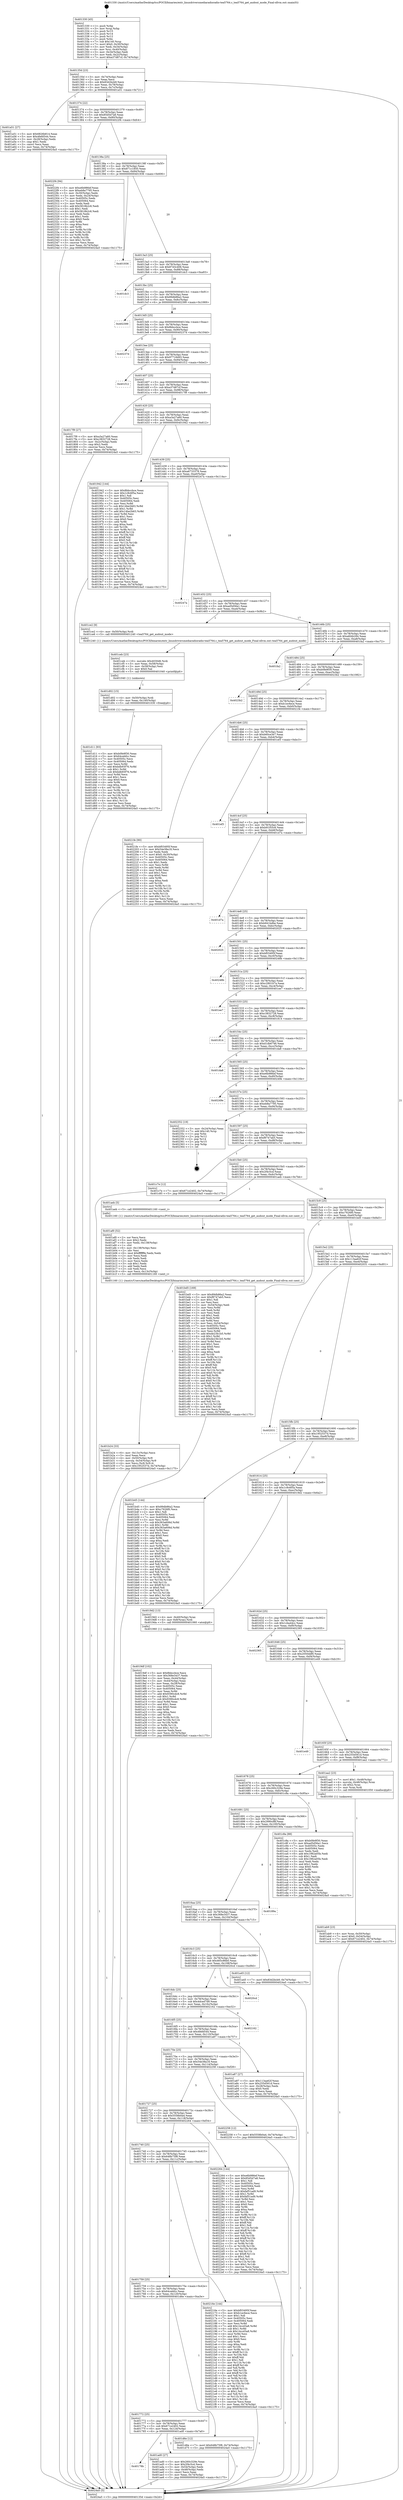 digraph "0x401330" {
  label = "0x401330 (/mnt/c/Users/mathe/Desktop/tcc/POCII/binaries/extr_linuxdriversmediaradioradio-tea5764.c_tea5764_get_audout_mode_Final-ollvm.out::main(0))"
  labelloc = "t"
  node[shape=record]

  Entry [label="",width=0.3,height=0.3,shape=circle,fillcolor=black,style=filled]
  "0x40135d" [label="{
     0x40135d [23]\l
     | [instrs]\l
     &nbsp;&nbsp;0x40135d \<+3\>: mov -0x74(%rbp),%eax\l
     &nbsp;&nbsp;0x401360 \<+2\>: mov %eax,%ecx\l
     &nbsp;&nbsp;0x401362 \<+6\>: sub $0x83d2bcb9,%ecx\l
     &nbsp;&nbsp;0x401368 \<+3\>: mov %eax,-0x78(%rbp)\l
     &nbsp;&nbsp;0x40136b \<+3\>: mov %ecx,-0x7c(%rbp)\l
     &nbsp;&nbsp;0x40136e \<+6\>: je 0000000000401a51 \<main+0x721\>\l
  }"]
  "0x401a51" [label="{
     0x401a51 [27]\l
     | [instrs]\l
     &nbsp;&nbsp;0x401a51 \<+5\>: mov $0x6826b814,%eax\l
     &nbsp;&nbsp;0x401a56 \<+5\>: mov $0x4fefd544,%ecx\l
     &nbsp;&nbsp;0x401a5b \<+3\>: mov -0x28(%rbp),%edx\l
     &nbsp;&nbsp;0x401a5e \<+3\>: cmp $0x1,%edx\l
     &nbsp;&nbsp;0x401a61 \<+3\>: cmovl %ecx,%eax\l
     &nbsp;&nbsp;0x401a64 \<+3\>: mov %eax,-0x74(%rbp)\l
     &nbsp;&nbsp;0x401a67 \<+5\>: jmp 00000000004024a5 \<main+0x1175\>\l
  }"]
  "0x401374" [label="{
     0x401374 [22]\l
     | [instrs]\l
     &nbsp;&nbsp;0x401374 \<+5\>: jmp 0000000000401379 \<main+0x49\>\l
     &nbsp;&nbsp;0x401379 \<+3\>: mov -0x78(%rbp),%eax\l
     &nbsp;&nbsp;0x40137c \<+5\>: sub $0x85d5d7a8,%eax\l
     &nbsp;&nbsp;0x401381 \<+3\>: mov %eax,-0x80(%rbp)\l
     &nbsp;&nbsp;0x401384 \<+6\>: je 00000000004022f4 \<main+0xfc4\>\l
  }"]
  Exit [label="",width=0.3,height=0.3,shape=circle,fillcolor=black,style=filled,peripheries=2]
  "0x4022f4" [label="{
     0x4022f4 [94]\l
     | [instrs]\l
     &nbsp;&nbsp;0x4022f4 \<+5\>: mov $0xe6b986ef,%eax\l
     &nbsp;&nbsp;0x4022f9 \<+5\>: mov $0xeb8a7795,%ecx\l
     &nbsp;&nbsp;0x4022fe \<+3\>: mov -0x30(%rbp),%edx\l
     &nbsp;&nbsp;0x402301 \<+3\>: mov %edx,-0x24(%rbp)\l
     &nbsp;&nbsp;0x402304 \<+7\>: mov 0x40505c,%edx\l
     &nbsp;&nbsp;0x40230b \<+7\>: mov 0x405064,%esi\l
     &nbsp;&nbsp;0x402312 \<+2\>: mov %edx,%edi\l
     &nbsp;&nbsp;0x402314 \<+6\>: add $0x5818b2c6,%edi\l
     &nbsp;&nbsp;0x40231a \<+3\>: sub $0x1,%edi\l
     &nbsp;&nbsp;0x40231d \<+6\>: sub $0x5818b2c6,%edi\l
     &nbsp;&nbsp;0x402323 \<+3\>: imul %edi,%edx\l
     &nbsp;&nbsp;0x402326 \<+3\>: and $0x1,%edx\l
     &nbsp;&nbsp;0x402329 \<+3\>: cmp $0x0,%edx\l
     &nbsp;&nbsp;0x40232c \<+4\>: sete %r8b\l
     &nbsp;&nbsp;0x402330 \<+3\>: cmp $0xa,%esi\l
     &nbsp;&nbsp;0x402333 \<+4\>: setl %r9b\l
     &nbsp;&nbsp;0x402337 \<+3\>: mov %r8b,%r10b\l
     &nbsp;&nbsp;0x40233a \<+3\>: and %r9b,%r10b\l
     &nbsp;&nbsp;0x40233d \<+3\>: xor %r9b,%r8b\l
     &nbsp;&nbsp;0x402340 \<+3\>: or %r8b,%r10b\l
     &nbsp;&nbsp;0x402343 \<+4\>: test $0x1,%r10b\l
     &nbsp;&nbsp;0x402347 \<+3\>: cmovne %ecx,%eax\l
     &nbsp;&nbsp;0x40234a \<+3\>: mov %eax,-0x74(%rbp)\l
     &nbsp;&nbsp;0x40234d \<+5\>: jmp 00000000004024a5 \<main+0x1175\>\l
  }"]
  "0x40138a" [label="{
     0x40138a [25]\l
     | [instrs]\l
     &nbsp;&nbsp;0x40138a \<+5\>: jmp 000000000040138f \<main+0x5f\>\l
     &nbsp;&nbsp;0x40138f \<+3\>: mov -0x78(%rbp),%eax\l
     &nbsp;&nbsp;0x401392 \<+5\>: sub $0x871c1850,%eax\l
     &nbsp;&nbsp;0x401397 \<+6\>: mov %eax,-0x84(%rbp)\l
     &nbsp;&nbsp;0x40139d \<+6\>: je 0000000000401936 \<main+0x606\>\l
  }"]
  "0x401d11" [label="{
     0x401d11 [93]\l
     | [instrs]\l
     &nbsp;&nbsp;0x401d11 \<+5\>: mov $0xb0fe9f30,%eax\l
     &nbsp;&nbsp;0x401d16 \<+5\>: mov $0x64cebfcc,%esi\l
     &nbsp;&nbsp;0x401d1b \<+7\>: mov 0x40505c,%ecx\l
     &nbsp;&nbsp;0x401d22 \<+7\>: mov 0x405064,%edx\l
     &nbsp;&nbsp;0x401d29 \<+3\>: mov %ecx,%r8d\l
     &nbsp;&nbsp;0x401d2c \<+7\>: add $0xbdb93f76,%r8d\l
     &nbsp;&nbsp;0x401d33 \<+4\>: sub $0x1,%r8d\l
     &nbsp;&nbsp;0x401d37 \<+7\>: sub $0xbdb93f76,%r8d\l
     &nbsp;&nbsp;0x401d3e \<+4\>: imul %r8d,%ecx\l
     &nbsp;&nbsp;0x401d42 \<+3\>: and $0x1,%ecx\l
     &nbsp;&nbsp;0x401d45 \<+3\>: cmp $0x0,%ecx\l
     &nbsp;&nbsp;0x401d48 \<+4\>: sete %r9b\l
     &nbsp;&nbsp;0x401d4c \<+3\>: cmp $0xa,%edx\l
     &nbsp;&nbsp;0x401d4f \<+4\>: setl %r10b\l
     &nbsp;&nbsp;0x401d53 \<+3\>: mov %r9b,%r11b\l
     &nbsp;&nbsp;0x401d56 \<+3\>: and %r10b,%r11b\l
     &nbsp;&nbsp;0x401d59 \<+3\>: xor %r10b,%r9b\l
     &nbsp;&nbsp;0x401d5c \<+3\>: or %r9b,%r11b\l
     &nbsp;&nbsp;0x401d5f \<+4\>: test $0x1,%r11b\l
     &nbsp;&nbsp;0x401d63 \<+3\>: cmovne %esi,%eax\l
     &nbsp;&nbsp;0x401d66 \<+3\>: mov %eax,-0x74(%rbp)\l
     &nbsp;&nbsp;0x401d69 \<+5\>: jmp 00000000004024a5 \<main+0x1175\>\l
  }"]
  "0x401936" [label="{
     0x401936\l
  }", style=dashed]
  "0x4013a3" [label="{
     0x4013a3 [25]\l
     | [instrs]\l
     &nbsp;&nbsp;0x4013a3 \<+5\>: jmp 00000000004013a8 \<main+0x78\>\l
     &nbsp;&nbsp;0x4013a8 \<+3\>: mov -0x78(%rbp),%eax\l
     &nbsp;&nbsp;0x4013ab \<+5\>: sub $0x87d3c406,%eax\l
     &nbsp;&nbsp;0x4013b0 \<+6\>: mov %eax,-0x88(%rbp)\l
     &nbsp;&nbsp;0x4013b6 \<+6\>: je 0000000000401dc3 \<main+0xa93\>\l
  }"]
  "0x401d02" [label="{
     0x401d02 [15]\l
     | [instrs]\l
     &nbsp;&nbsp;0x401d02 \<+4\>: mov -0x50(%rbp),%rdi\l
     &nbsp;&nbsp;0x401d06 \<+6\>: mov %eax,-0x140(%rbp)\l
     &nbsp;&nbsp;0x401d0c \<+5\>: call 0000000000401030 \<free@plt\>\l
     | [calls]\l
     &nbsp;&nbsp;0x401030 \{1\} (unknown)\l
  }"]
  "0x401dc3" [label="{
     0x401dc3\l
  }", style=dashed]
  "0x4013bc" [label="{
     0x4013bc [25]\l
     | [instrs]\l
     &nbsp;&nbsp;0x4013bc \<+5\>: jmp 00000000004013c1 \<main+0x91\>\l
     &nbsp;&nbsp;0x4013c1 \<+3\>: mov -0x78(%rbp),%eax\l
     &nbsp;&nbsp;0x4013c4 \<+5\>: sub $0x89db86a2,%eax\l
     &nbsp;&nbsp;0x4013c9 \<+6\>: mov %eax,-0x8c(%rbp)\l
     &nbsp;&nbsp;0x4013cf \<+6\>: je 0000000000402399 \<main+0x1069\>\l
  }"]
  "0x401ceb" [label="{
     0x401ceb [23]\l
     | [instrs]\l
     &nbsp;&nbsp;0x401ceb \<+10\>: movabs $0x4030d6,%rdi\l
     &nbsp;&nbsp;0x401cf5 \<+3\>: mov %eax,-0x58(%rbp)\l
     &nbsp;&nbsp;0x401cf8 \<+3\>: mov -0x58(%rbp),%esi\l
     &nbsp;&nbsp;0x401cfb \<+2\>: mov $0x0,%al\l
     &nbsp;&nbsp;0x401cfd \<+5\>: call 0000000000401040 \<printf@plt\>\l
     | [calls]\l
     &nbsp;&nbsp;0x401040 \{1\} (unknown)\l
  }"]
  "0x402399" [label="{
     0x402399\l
  }", style=dashed]
  "0x4013d5" [label="{
     0x4013d5 [25]\l
     | [instrs]\l
     &nbsp;&nbsp;0x4013d5 \<+5\>: jmp 00000000004013da \<main+0xaa\>\l
     &nbsp;&nbsp;0x4013da \<+3\>: mov -0x78(%rbp),%eax\l
     &nbsp;&nbsp;0x4013dd \<+5\>: sub $0x8bbccbce,%eax\l
     &nbsp;&nbsp;0x4013e2 \<+6\>: mov %eax,-0x90(%rbp)\l
     &nbsp;&nbsp;0x4013e8 \<+6\>: je 000000000040237d \<main+0x104d\>\l
  }"]
  "0x401b24" [label="{
     0x401b24 [33]\l
     | [instrs]\l
     &nbsp;&nbsp;0x401b24 \<+6\>: mov -0x13c(%rbp),%ecx\l
     &nbsp;&nbsp;0x401b2a \<+3\>: imul %eax,%ecx\l
     &nbsp;&nbsp;0x401b2d \<+4\>: mov -0x50(%rbp),%r8\l
     &nbsp;&nbsp;0x401b31 \<+4\>: movslq -0x54(%rbp),%r9\l
     &nbsp;&nbsp;0x401b35 \<+4\>: mov %ecx,(%r8,%r9,4)\l
     &nbsp;&nbsp;0x401b39 \<+7\>: movl $0x1952537d,-0x74(%rbp)\l
     &nbsp;&nbsp;0x401b40 \<+5\>: jmp 00000000004024a5 \<main+0x1175\>\l
  }"]
  "0x40237d" [label="{
     0x40237d\l
  }", style=dashed]
  "0x4013ee" [label="{
     0x4013ee [25]\l
     | [instrs]\l
     &nbsp;&nbsp;0x4013ee \<+5\>: jmp 00000000004013f3 \<main+0xc3\>\l
     &nbsp;&nbsp;0x4013f3 \<+3\>: mov -0x78(%rbp),%eax\l
     &nbsp;&nbsp;0x4013f6 \<+5\>: sub $0x97718493,%eax\l
     &nbsp;&nbsp;0x4013fb \<+6\>: mov %eax,-0x94(%rbp)\l
     &nbsp;&nbsp;0x401401 \<+6\>: je 0000000000401f12 \<main+0xbe2\>\l
  }"]
  "0x401af0" [label="{
     0x401af0 [52]\l
     | [instrs]\l
     &nbsp;&nbsp;0x401af0 \<+2\>: xor %ecx,%ecx\l
     &nbsp;&nbsp;0x401af2 \<+5\>: mov $0x2,%edx\l
     &nbsp;&nbsp;0x401af7 \<+6\>: mov %edx,-0x138(%rbp)\l
     &nbsp;&nbsp;0x401afd \<+1\>: cltd\l
     &nbsp;&nbsp;0x401afe \<+6\>: mov -0x138(%rbp),%esi\l
     &nbsp;&nbsp;0x401b04 \<+2\>: idiv %esi\l
     &nbsp;&nbsp;0x401b06 \<+6\>: imul $0xfffffffe,%edx,%edx\l
     &nbsp;&nbsp;0x401b0c \<+2\>: mov %ecx,%edi\l
     &nbsp;&nbsp;0x401b0e \<+2\>: sub %edx,%edi\l
     &nbsp;&nbsp;0x401b10 \<+2\>: mov %ecx,%edx\l
     &nbsp;&nbsp;0x401b12 \<+3\>: sub $0x1,%edx\l
     &nbsp;&nbsp;0x401b15 \<+2\>: add %edx,%edi\l
     &nbsp;&nbsp;0x401b17 \<+2\>: sub %edi,%ecx\l
     &nbsp;&nbsp;0x401b19 \<+6\>: mov %ecx,-0x13c(%rbp)\l
     &nbsp;&nbsp;0x401b1f \<+5\>: call 0000000000401160 \<next_i\>\l
     | [calls]\l
     &nbsp;&nbsp;0x401160 \{1\} (/mnt/c/Users/mathe/Desktop/tcc/POCII/binaries/extr_linuxdriversmediaradioradio-tea5764.c_tea5764_get_audout_mode_Final-ollvm.out::next_i)\l
  }"]
  "0x401f12" [label="{
     0x401f12\l
  }", style=dashed]
  "0x401407" [label="{
     0x401407 [25]\l
     | [instrs]\l
     &nbsp;&nbsp;0x401407 \<+5\>: jmp 000000000040140c \<main+0xdc\>\l
     &nbsp;&nbsp;0x40140c \<+3\>: mov -0x78(%rbp),%eax\l
     &nbsp;&nbsp;0x40140f \<+5\>: sub $0xa37d87cf,%eax\l
     &nbsp;&nbsp;0x401414 \<+6\>: mov %eax,-0x98(%rbp)\l
     &nbsp;&nbsp;0x40141a \<+6\>: je 00000000004017f9 \<main+0x4c9\>\l
  }"]
  "0x40178b" [label="{
     0x40178b\l
  }", style=dashed]
  "0x4017f9" [label="{
     0x4017f9 [27]\l
     | [instrs]\l
     &nbsp;&nbsp;0x4017f9 \<+5\>: mov $0xa3a27a60,%eax\l
     &nbsp;&nbsp;0x4017fe \<+5\>: mov $0xc3832728,%ecx\l
     &nbsp;&nbsp;0x401803 \<+3\>: mov -0x2c(%rbp),%edx\l
     &nbsp;&nbsp;0x401806 \<+3\>: cmp $0x2,%edx\l
     &nbsp;&nbsp;0x401809 \<+3\>: cmovne %ecx,%eax\l
     &nbsp;&nbsp;0x40180c \<+3\>: mov %eax,-0x74(%rbp)\l
     &nbsp;&nbsp;0x40180f \<+5\>: jmp 00000000004024a5 \<main+0x1175\>\l
  }"]
  "0x401420" [label="{
     0x401420 [25]\l
     | [instrs]\l
     &nbsp;&nbsp;0x401420 \<+5\>: jmp 0000000000401425 \<main+0xf5\>\l
     &nbsp;&nbsp;0x401425 \<+3\>: mov -0x78(%rbp),%eax\l
     &nbsp;&nbsp;0x401428 \<+5\>: sub $0xa3a27a60,%eax\l
     &nbsp;&nbsp;0x40142d \<+6\>: mov %eax,-0x9c(%rbp)\l
     &nbsp;&nbsp;0x401433 \<+6\>: je 0000000000401942 \<main+0x612\>\l
  }"]
  "0x4024a5" [label="{
     0x4024a5 [5]\l
     | [instrs]\l
     &nbsp;&nbsp;0x4024a5 \<+5\>: jmp 000000000040135d \<main+0x2d\>\l
  }"]
  "0x401330" [label="{
     0x401330 [45]\l
     | [instrs]\l
     &nbsp;&nbsp;0x401330 \<+1\>: push %rbp\l
     &nbsp;&nbsp;0x401331 \<+3\>: mov %rsp,%rbp\l
     &nbsp;&nbsp;0x401334 \<+2\>: push %r15\l
     &nbsp;&nbsp;0x401336 \<+2\>: push %r14\l
     &nbsp;&nbsp;0x401338 \<+2\>: push %r12\l
     &nbsp;&nbsp;0x40133a \<+1\>: push %rbx\l
     &nbsp;&nbsp;0x40133b \<+7\>: sub $0x140,%rsp\l
     &nbsp;&nbsp;0x401342 \<+7\>: movl $0x0,-0x30(%rbp)\l
     &nbsp;&nbsp;0x401349 \<+3\>: mov %edi,-0x34(%rbp)\l
     &nbsp;&nbsp;0x40134c \<+4\>: mov %rsi,-0x40(%rbp)\l
     &nbsp;&nbsp;0x401350 \<+3\>: mov -0x34(%rbp),%edi\l
     &nbsp;&nbsp;0x401353 \<+3\>: mov %edi,-0x2c(%rbp)\l
     &nbsp;&nbsp;0x401356 \<+7\>: movl $0xa37d87cf,-0x74(%rbp)\l
  }"]
  "0x401ad0" [label="{
     0x401ad0 [27]\l
     | [instrs]\l
     &nbsp;&nbsp;0x401ad0 \<+5\>: mov $0x260c329e,%eax\l
     &nbsp;&nbsp;0x401ad5 \<+5\>: mov $0x2f4c5cd,%ecx\l
     &nbsp;&nbsp;0x401ada \<+3\>: mov -0x54(%rbp),%edx\l
     &nbsp;&nbsp;0x401add \<+3\>: cmp -0x48(%rbp),%edx\l
     &nbsp;&nbsp;0x401ae0 \<+3\>: cmovl %ecx,%eax\l
     &nbsp;&nbsp;0x401ae3 \<+3\>: mov %eax,-0x74(%rbp)\l
     &nbsp;&nbsp;0x401ae6 \<+5\>: jmp 00000000004024a5 \<main+0x1175\>\l
  }"]
  "0x401942" [label="{
     0x401942 [144]\l
     | [instrs]\l
     &nbsp;&nbsp;0x401942 \<+5\>: mov $0x8bbccbce,%eax\l
     &nbsp;&nbsp;0x401947 \<+5\>: mov $0x1c9c6f5a,%ecx\l
     &nbsp;&nbsp;0x40194c \<+2\>: mov $0x1,%dl\l
     &nbsp;&nbsp;0x40194e \<+7\>: mov 0x40505c,%esi\l
     &nbsp;&nbsp;0x401955 \<+7\>: mov 0x405064,%edi\l
     &nbsp;&nbsp;0x40195c \<+3\>: mov %esi,%r8d\l
     &nbsp;&nbsp;0x40195f \<+7\>: sub $0x14be2b63,%r8d\l
     &nbsp;&nbsp;0x401966 \<+4\>: sub $0x1,%r8d\l
     &nbsp;&nbsp;0x40196a \<+7\>: add $0x14be2b63,%r8d\l
     &nbsp;&nbsp;0x401971 \<+4\>: imul %r8d,%esi\l
     &nbsp;&nbsp;0x401975 \<+3\>: and $0x1,%esi\l
     &nbsp;&nbsp;0x401978 \<+3\>: cmp $0x0,%esi\l
     &nbsp;&nbsp;0x40197b \<+4\>: sete %r9b\l
     &nbsp;&nbsp;0x40197f \<+3\>: cmp $0xa,%edi\l
     &nbsp;&nbsp;0x401982 \<+4\>: setl %r10b\l
     &nbsp;&nbsp;0x401986 \<+3\>: mov %r9b,%r11b\l
     &nbsp;&nbsp;0x401989 \<+4\>: xor $0xff,%r11b\l
     &nbsp;&nbsp;0x40198d \<+3\>: mov %r10b,%bl\l
     &nbsp;&nbsp;0x401990 \<+3\>: xor $0xff,%bl\l
     &nbsp;&nbsp;0x401993 \<+3\>: xor $0x0,%dl\l
     &nbsp;&nbsp;0x401996 \<+3\>: mov %r11b,%r14b\l
     &nbsp;&nbsp;0x401999 \<+4\>: and $0x0,%r14b\l
     &nbsp;&nbsp;0x40199d \<+3\>: and %dl,%r9b\l
     &nbsp;&nbsp;0x4019a0 \<+3\>: mov %bl,%r15b\l
     &nbsp;&nbsp;0x4019a3 \<+4\>: and $0x0,%r15b\l
     &nbsp;&nbsp;0x4019a7 \<+3\>: and %dl,%r10b\l
     &nbsp;&nbsp;0x4019aa \<+3\>: or %r9b,%r14b\l
     &nbsp;&nbsp;0x4019ad \<+3\>: or %r10b,%r15b\l
     &nbsp;&nbsp;0x4019b0 \<+3\>: xor %r15b,%r14b\l
     &nbsp;&nbsp;0x4019b3 \<+3\>: or %bl,%r11b\l
     &nbsp;&nbsp;0x4019b6 \<+4\>: xor $0xff,%r11b\l
     &nbsp;&nbsp;0x4019ba \<+3\>: or $0x0,%dl\l
     &nbsp;&nbsp;0x4019bd \<+3\>: and %dl,%r11b\l
     &nbsp;&nbsp;0x4019c0 \<+3\>: or %r11b,%r14b\l
     &nbsp;&nbsp;0x4019c3 \<+4\>: test $0x1,%r14b\l
     &nbsp;&nbsp;0x4019c7 \<+3\>: cmovne %ecx,%eax\l
     &nbsp;&nbsp;0x4019ca \<+3\>: mov %eax,-0x74(%rbp)\l
     &nbsp;&nbsp;0x4019cd \<+5\>: jmp 00000000004024a5 \<main+0x1175\>\l
  }"]
  "0x401439" [label="{
     0x401439 [25]\l
     | [instrs]\l
     &nbsp;&nbsp;0x401439 \<+5\>: jmp 000000000040143e \<main+0x10e\>\l
     &nbsp;&nbsp;0x40143e \<+3\>: mov -0x78(%rbp),%eax\l
     &nbsp;&nbsp;0x401441 \<+5\>: sub $0xa6733378,%eax\l
     &nbsp;&nbsp;0x401446 \<+6\>: mov %eax,-0xa0(%rbp)\l
     &nbsp;&nbsp;0x40144c \<+6\>: je 000000000040247a \<main+0x114a\>\l
  }"]
  "0x401772" [label="{
     0x401772 [25]\l
     | [instrs]\l
     &nbsp;&nbsp;0x401772 \<+5\>: jmp 0000000000401777 \<main+0x447\>\l
     &nbsp;&nbsp;0x401777 \<+3\>: mov -0x78(%rbp),%eax\l
     &nbsp;&nbsp;0x40177a \<+5\>: sub $0x671e2402,%eax\l
     &nbsp;&nbsp;0x40177f \<+6\>: mov %eax,-0x124(%rbp)\l
     &nbsp;&nbsp;0x401785 \<+6\>: je 0000000000401ad0 \<main+0x7a0\>\l
  }"]
  "0x40247a" [label="{
     0x40247a\l
  }", style=dashed]
  "0x401452" [label="{
     0x401452 [25]\l
     | [instrs]\l
     &nbsp;&nbsp;0x401452 \<+5\>: jmp 0000000000401457 \<main+0x127\>\l
     &nbsp;&nbsp;0x401457 \<+3\>: mov -0x78(%rbp),%eax\l
     &nbsp;&nbsp;0x40145a \<+5\>: sub $0xad5d56a1,%eax\l
     &nbsp;&nbsp;0x40145f \<+6\>: mov %eax,-0xa4(%rbp)\l
     &nbsp;&nbsp;0x401465 \<+6\>: je 0000000000401ce2 \<main+0x9b2\>\l
  }"]
  "0x401d6e" [label="{
     0x401d6e [12]\l
     | [instrs]\l
     &nbsp;&nbsp;0x401d6e \<+7\>: movl $0x648b75f8,-0x74(%rbp)\l
     &nbsp;&nbsp;0x401d75 \<+5\>: jmp 00000000004024a5 \<main+0x1175\>\l
  }"]
  "0x401ce2" [label="{
     0x401ce2 [9]\l
     | [instrs]\l
     &nbsp;&nbsp;0x401ce2 \<+4\>: mov -0x50(%rbp),%rdi\l
     &nbsp;&nbsp;0x401ce6 \<+5\>: call 0000000000401240 \<tea5764_get_audout_mode\>\l
     | [calls]\l
     &nbsp;&nbsp;0x401240 \{1\} (/mnt/c/Users/mathe/Desktop/tcc/POCII/binaries/extr_linuxdriversmediaradioradio-tea5764.c_tea5764_get_audout_mode_Final-ollvm.out::tea5764_get_audout_mode)\l
  }"]
  "0x40146b" [label="{
     0x40146b [25]\l
     | [instrs]\l
     &nbsp;&nbsp;0x40146b \<+5\>: jmp 0000000000401470 \<main+0x140\>\l
     &nbsp;&nbsp;0x401470 \<+3\>: mov -0x78(%rbp),%eax\l
     &nbsp;&nbsp;0x401473 \<+5\>: sub $0xafd4b284,%eax\l
     &nbsp;&nbsp;0x401478 \<+6\>: mov %eax,-0xa8(%rbp)\l
     &nbsp;&nbsp;0x40147e \<+6\>: je 0000000000401fa2 \<main+0xc72\>\l
  }"]
  "0x401759" [label="{
     0x401759 [25]\l
     | [instrs]\l
     &nbsp;&nbsp;0x401759 \<+5\>: jmp 000000000040175e \<main+0x42e\>\l
     &nbsp;&nbsp;0x40175e \<+3\>: mov -0x78(%rbp),%eax\l
     &nbsp;&nbsp;0x401761 \<+5\>: sub $0x64cebfcc,%eax\l
     &nbsp;&nbsp;0x401766 \<+6\>: mov %eax,-0x120(%rbp)\l
     &nbsp;&nbsp;0x40176c \<+6\>: je 0000000000401d6e \<main+0xa3e\>\l
  }"]
  "0x401fa2" [label="{
     0x401fa2\l
  }", style=dashed]
  "0x401484" [label="{
     0x401484 [25]\l
     | [instrs]\l
     &nbsp;&nbsp;0x401484 \<+5\>: jmp 0000000000401489 \<main+0x159\>\l
     &nbsp;&nbsp;0x401489 \<+3\>: mov -0x78(%rbp),%eax\l
     &nbsp;&nbsp;0x40148c \<+5\>: sub $0xb0fe9f30,%eax\l
     &nbsp;&nbsp;0x401491 \<+6\>: mov %eax,-0xac(%rbp)\l
     &nbsp;&nbsp;0x401497 \<+6\>: je 00000000004023b2 \<main+0x1082\>\l
  }"]
  "0x40216e" [label="{
     0x40216e [144]\l
     | [instrs]\l
     &nbsp;&nbsp;0x40216e \<+5\>: mov $0xbf03495f,%eax\l
     &nbsp;&nbsp;0x402173 \<+5\>: mov $0xb1ec6ece,%ecx\l
     &nbsp;&nbsp;0x402178 \<+2\>: mov $0x1,%dl\l
     &nbsp;&nbsp;0x40217a \<+7\>: mov 0x40505c,%esi\l
     &nbsp;&nbsp;0x402181 \<+7\>: mov 0x405064,%edi\l
     &nbsp;&nbsp;0x402188 \<+3\>: mov %esi,%r8d\l
     &nbsp;&nbsp;0x40218b \<+7\>: add $0x14ccd3a8,%r8d\l
     &nbsp;&nbsp;0x402192 \<+4\>: sub $0x1,%r8d\l
     &nbsp;&nbsp;0x402196 \<+7\>: sub $0x14ccd3a8,%r8d\l
     &nbsp;&nbsp;0x40219d \<+4\>: imul %r8d,%esi\l
     &nbsp;&nbsp;0x4021a1 \<+3\>: and $0x1,%esi\l
     &nbsp;&nbsp;0x4021a4 \<+3\>: cmp $0x0,%esi\l
     &nbsp;&nbsp;0x4021a7 \<+4\>: sete %r9b\l
     &nbsp;&nbsp;0x4021ab \<+3\>: cmp $0xa,%edi\l
     &nbsp;&nbsp;0x4021ae \<+4\>: setl %r10b\l
     &nbsp;&nbsp;0x4021b2 \<+3\>: mov %r9b,%r11b\l
     &nbsp;&nbsp;0x4021b5 \<+4\>: xor $0xff,%r11b\l
     &nbsp;&nbsp;0x4021b9 \<+3\>: mov %r10b,%bl\l
     &nbsp;&nbsp;0x4021bc \<+3\>: xor $0xff,%bl\l
     &nbsp;&nbsp;0x4021bf \<+3\>: xor $0x1,%dl\l
     &nbsp;&nbsp;0x4021c2 \<+3\>: mov %r11b,%r14b\l
     &nbsp;&nbsp;0x4021c5 \<+4\>: and $0xff,%r14b\l
     &nbsp;&nbsp;0x4021c9 \<+3\>: and %dl,%r9b\l
     &nbsp;&nbsp;0x4021cc \<+3\>: mov %bl,%r15b\l
     &nbsp;&nbsp;0x4021cf \<+4\>: and $0xff,%r15b\l
     &nbsp;&nbsp;0x4021d3 \<+3\>: and %dl,%r10b\l
     &nbsp;&nbsp;0x4021d6 \<+3\>: or %r9b,%r14b\l
     &nbsp;&nbsp;0x4021d9 \<+3\>: or %r10b,%r15b\l
     &nbsp;&nbsp;0x4021dc \<+3\>: xor %r15b,%r14b\l
     &nbsp;&nbsp;0x4021df \<+3\>: or %bl,%r11b\l
     &nbsp;&nbsp;0x4021e2 \<+4\>: xor $0xff,%r11b\l
     &nbsp;&nbsp;0x4021e6 \<+3\>: or $0x1,%dl\l
     &nbsp;&nbsp;0x4021e9 \<+3\>: and %dl,%r11b\l
     &nbsp;&nbsp;0x4021ec \<+3\>: or %r11b,%r14b\l
     &nbsp;&nbsp;0x4021ef \<+4\>: test $0x1,%r14b\l
     &nbsp;&nbsp;0x4021f3 \<+3\>: cmovne %ecx,%eax\l
     &nbsp;&nbsp;0x4021f6 \<+3\>: mov %eax,-0x74(%rbp)\l
     &nbsp;&nbsp;0x4021f9 \<+5\>: jmp 00000000004024a5 \<main+0x1175\>\l
  }"]
  "0x4023b2" [label="{
     0x4023b2\l
  }", style=dashed]
  "0x40149d" [label="{
     0x40149d [25]\l
     | [instrs]\l
     &nbsp;&nbsp;0x40149d \<+5\>: jmp 00000000004014a2 \<main+0x172\>\l
     &nbsp;&nbsp;0x4014a2 \<+3\>: mov -0x78(%rbp),%eax\l
     &nbsp;&nbsp;0x4014a5 \<+5\>: sub $0xb1ec6ece,%eax\l
     &nbsp;&nbsp;0x4014aa \<+6\>: mov %eax,-0xb0(%rbp)\l
     &nbsp;&nbsp;0x4014b0 \<+6\>: je 00000000004021fe \<main+0xece\>\l
  }"]
  "0x401740" [label="{
     0x401740 [25]\l
     | [instrs]\l
     &nbsp;&nbsp;0x401740 \<+5\>: jmp 0000000000401745 \<main+0x415\>\l
     &nbsp;&nbsp;0x401745 \<+3\>: mov -0x78(%rbp),%eax\l
     &nbsp;&nbsp;0x401748 \<+5\>: sub $0x648b75f8,%eax\l
     &nbsp;&nbsp;0x40174d \<+6\>: mov %eax,-0x11c(%rbp)\l
     &nbsp;&nbsp;0x401753 \<+6\>: je 000000000040216e \<main+0xe3e\>\l
  }"]
  "0x4021fe" [label="{
     0x4021fe [90]\l
     | [instrs]\l
     &nbsp;&nbsp;0x4021fe \<+5\>: mov $0xbf03495f,%eax\l
     &nbsp;&nbsp;0x402203 \<+5\>: mov $0x54e38a18,%ecx\l
     &nbsp;&nbsp;0x402208 \<+2\>: xor %edx,%edx\l
     &nbsp;&nbsp;0x40220a \<+7\>: movl $0x0,-0x30(%rbp)\l
     &nbsp;&nbsp;0x402211 \<+7\>: mov 0x40505c,%esi\l
     &nbsp;&nbsp;0x402218 \<+7\>: mov 0x405064,%edi\l
     &nbsp;&nbsp;0x40221f \<+3\>: sub $0x1,%edx\l
     &nbsp;&nbsp;0x402222 \<+3\>: mov %esi,%r8d\l
     &nbsp;&nbsp;0x402225 \<+3\>: add %edx,%r8d\l
     &nbsp;&nbsp;0x402228 \<+4\>: imul %r8d,%esi\l
     &nbsp;&nbsp;0x40222c \<+3\>: and $0x1,%esi\l
     &nbsp;&nbsp;0x40222f \<+3\>: cmp $0x0,%esi\l
     &nbsp;&nbsp;0x402232 \<+4\>: sete %r9b\l
     &nbsp;&nbsp;0x402236 \<+3\>: cmp $0xa,%edi\l
     &nbsp;&nbsp;0x402239 \<+4\>: setl %r10b\l
     &nbsp;&nbsp;0x40223d \<+3\>: mov %r9b,%r11b\l
     &nbsp;&nbsp;0x402240 \<+3\>: and %r10b,%r11b\l
     &nbsp;&nbsp;0x402243 \<+3\>: xor %r10b,%r9b\l
     &nbsp;&nbsp;0x402246 \<+3\>: or %r9b,%r11b\l
     &nbsp;&nbsp;0x402249 \<+4\>: test $0x1,%r11b\l
     &nbsp;&nbsp;0x40224d \<+3\>: cmovne %ecx,%eax\l
     &nbsp;&nbsp;0x402250 \<+3\>: mov %eax,-0x74(%rbp)\l
     &nbsp;&nbsp;0x402253 \<+5\>: jmp 00000000004024a5 \<main+0x1175\>\l
  }"]
  "0x4014b6" [label="{
     0x4014b6 [25]\l
     | [instrs]\l
     &nbsp;&nbsp;0x4014b6 \<+5\>: jmp 00000000004014bb \<main+0x18b\>\l
     &nbsp;&nbsp;0x4014bb \<+3\>: mov -0x78(%rbp),%eax\l
     &nbsp;&nbsp;0x4014be \<+5\>: sub $0xb60ce3e7,%eax\l
     &nbsp;&nbsp;0x4014c3 \<+6\>: mov %eax,-0xb4(%rbp)\l
     &nbsp;&nbsp;0x4014c9 \<+6\>: je 0000000000401ef3 \<main+0xbc3\>\l
  }"]
  "0x402264" [label="{
     0x402264 [144]\l
     | [instrs]\l
     &nbsp;&nbsp;0x402264 \<+5\>: mov $0xe6b986ef,%eax\l
     &nbsp;&nbsp;0x402269 \<+5\>: mov $0x85d5d7a8,%ecx\l
     &nbsp;&nbsp;0x40226e \<+2\>: mov $0x1,%dl\l
     &nbsp;&nbsp;0x402270 \<+7\>: mov 0x40505c,%esi\l
     &nbsp;&nbsp;0x402277 \<+7\>: mov 0x405064,%edi\l
     &nbsp;&nbsp;0x40227e \<+3\>: mov %esi,%r8d\l
     &nbsp;&nbsp;0x402281 \<+7\>: add $0xfaf51ad9,%r8d\l
     &nbsp;&nbsp;0x402288 \<+4\>: sub $0x1,%r8d\l
     &nbsp;&nbsp;0x40228c \<+7\>: sub $0xfaf51ad9,%r8d\l
     &nbsp;&nbsp;0x402293 \<+4\>: imul %r8d,%esi\l
     &nbsp;&nbsp;0x402297 \<+3\>: and $0x1,%esi\l
     &nbsp;&nbsp;0x40229a \<+3\>: cmp $0x0,%esi\l
     &nbsp;&nbsp;0x40229d \<+4\>: sete %r9b\l
     &nbsp;&nbsp;0x4022a1 \<+3\>: cmp $0xa,%edi\l
     &nbsp;&nbsp;0x4022a4 \<+4\>: setl %r10b\l
     &nbsp;&nbsp;0x4022a8 \<+3\>: mov %r9b,%r11b\l
     &nbsp;&nbsp;0x4022ab \<+4\>: xor $0xff,%r11b\l
     &nbsp;&nbsp;0x4022af \<+3\>: mov %r10b,%bl\l
     &nbsp;&nbsp;0x4022b2 \<+3\>: xor $0xff,%bl\l
     &nbsp;&nbsp;0x4022b5 \<+3\>: xor $0x1,%dl\l
     &nbsp;&nbsp;0x4022b8 \<+3\>: mov %r11b,%r14b\l
     &nbsp;&nbsp;0x4022bb \<+4\>: and $0xff,%r14b\l
     &nbsp;&nbsp;0x4022bf \<+3\>: and %dl,%r9b\l
     &nbsp;&nbsp;0x4022c2 \<+3\>: mov %bl,%r15b\l
     &nbsp;&nbsp;0x4022c5 \<+4\>: and $0xff,%r15b\l
     &nbsp;&nbsp;0x4022c9 \<+3\>: and %dl,%r10b\l
     &nbsp;&nbsp;0x4022cc \<+3\>: or %r9b,%r14b\l
     &nbsp;&nbsp;0x4022cf \<+3\>: or %r10b,%r15b\l
     &nbsp;&nbsp;0x4022d2 \<+3\>: xor %r15b,%r14b\l
     &nbsp;&nbsp;0x4022d5 \<+3\>: or %bl,%r11b\l
     &nbsp;&nbsp;0x4022d8 \<+4\>: xor $0xff,%r11b\l
     &nbsp;&nbsp;0x4022dc \<+3\>: or $0x1,%dl\l
     &nbsp;&nbsp;0x4022df \<+3\>: and %dl,%r11b\l
     &nbsp;&nbsp;0x4022e2 \<+3\>: or %r11b,%r14b\l
     &nbsp;&nbsp;0x4022e5 \<+4\>: test $0x1,%r14b\l
     &nbsp;&nbsp;0x4022e9 \<+3\>: cmovne %ecx,%eax\l
     &nbsp;&nbsp;0x4022ec \<+3\>: mov %eax,-0x74(%rbp)\l
     &nbsp;&nbsp;0x4022ef \<+5\>: jmp 00000000004024a5 \<main+0x1175\>\l
  }"]
  "0x401ef3" [label="{
     0x401ef3\l
  }", style=dashed]
  "0x4014cf" [label="{
     0x4014cf [25]\l
     | [instrs]\l
     &nbsp;&nbsp;0x4014cf \<+5\>: jmp 00000000004014d4 \<main+0x1a4\>\l
     &nbsp;&nbsp;0x4014d4 \<+3\>: mov -0x78(%rbp),%eax\l
     &nbsp;&nbsp;0x4014d7 \<+5\>: sub $0xb91f55c6,%eax\l
     &nbsp;&nbsp;0x4014dc \<+6\>: mov %eax,-0xb8(%rbp)\l
     &nbsp;&nbsp;0x4014e2 \<+6\>: je 0000000000401d7a \<main+0xa4a\>\l
  }"]
  "0x401727" [label="{
     0x401727 [25]\l
     | [instrs]\l
     &nbsp;&nbsp;0x401727 \<+5\>: jmp 000000000040172c \<main+0x3fc\>\l
     &nbsp;&nbsp;0x40172c \<+3\>: mov -0x78(%rbp),%eax\l
     &nbsp;&nbsp;0x40172f \<+5\>: sub $0x5558b0a4,%eax\l
     &nbsp;&nbsp;0x401734 \<+6\>: mov %eax,-0x118(%rbp)\l
     &nbsp;&nbsp;0x40173a \<+6\>: je 0000000000402264 \<main+0xf34\>\l
  }"]
  "0x401d7a" [label="{
     0x401d7a\l
  }", style=dashed]
  "0x4014e8" [label="{
     0x4014e8 [25]\l
     | [instrs]\l
     &nbsp;&nbsp;0x4014e8 \<+5\>: jmp 00000000004014ed \<main+0x1bd\>\l
     &nbsp;&nbsp;0x4014ed \<+3\>: mov -0x78(%rbp),%eax\l
     &nbsp;&nbsp;0x4014f0 \<+5\>: sub $0xb941bdbe,%eax\l
     &nbsp;&nbsp;0x4014f5 \<+6\>: mov %eax,-0xbc(%rbp)\l
     &nbsp;&nbsp;0x4014fb \<+6\>: je 0000000000402025 \<main+0xcf5\>\l
  }"]
  "0x402258" [label="{
     0x402258 [12]\l
     | [instrs]\l
     &nbsp;&nbsp;0x402258 \<+7\>: movl $0x5558b0a4,-0x74(%rbp)\l
     &nbsp;&nbsp;0x40225f \<+5\>: jmp 00000000004024a5 \<main+0x1175\>\l
  }"]
  "0x402025" [label="{
     0x402025\l
  }", style=dashed]
  "0x401501" [label="{
     0x401501 [25]\l
     | [instrs]\l
     &nbsp;&nbsp;0x401501 \<+5\>: jmp 0000000000401506 \<main+0x1d6\>\l
     &nbsp;&nbsp;0x401506 \<+3\>: mov -0x78(%rbp),%eax\l
     &nbsp;&nbsp;0x401509 \<+5\>: sub $0xbf03495f,%eax\l
     &nbsp;&nbsp;0x40150e \<+6\>: mov %eax,-0xc0(%rbp)\l
     &nbsp;&nbsp;0x401514 \<+6\>: je 000000000040248b \<main+0x115b\>\l
  }"]
  "0x401ab9" [label="{
     0x401ab9 [23]\l
     | [instrs]\l
     &nbsp;&nbsp;0x401ab9 \<+4\>: mov %rax,-0x50(%rbp)\l
     &nbsp;&nbsp;0x401abd \<+7\>: movl $0x0,-0x54(%rbp)\l
     &nbsp;&nbsp;0x401ac4 \<+7\>: movl $0x671e2402,-0x74(%rbp)\l
     &nbsp;&nbsp;0x401acb \<+5\>: jmp 00000000004024a5 \<main+0x1175\>\l
  }"]
  "0x40248b" [label="{
     0x40248b\l
  }", style=dashed]
  "0x40151a" [label="{
     0x40151a [25]\l
     | [instrs]\l
     &nbsp;&nbsp;0x40151a \<+5\>: jmp 000000000040151f \<main+0x1ef\>\l
     &nbsp;&nbsp;0x40151f \<+3\>: mov -0x78(%rbp),%eax\l
     &nbsp;&nbsp;0x401522 \<+5\>: sub $0xc2801b7a,%eax\l
     &nbsp;&nbsp;0x401527 \<+6\>: mov %eax,-0xc4(%rbp)\l
     &nbsp;&nbsp;0x40152d \<+6\>: je 0000000000401ee7 \<main+0xbb7\>\l
  }"]
  "0x40170e" [label="{
     0x40170e [25]\l
     | [instrs]\l
     &nbsp;&nbsp;0x40170e \<+5\>: jmp 0000000000401713 \<main+0x3e3\>\l
     &nbsp;&nbsp;0x401713 \<+3\>: mov -0x78(%rbp),%eax\l
     &nbsp;&nbsp;0x401716 \<+5\>: sub $0x54e38a18,%eax\l
     &nbsp;&nbsp;0x40171b \<+6\>: mov %eax,-0x114(%rbp)\l
     &nbsp;&nbsp;0x401721 \<+6\>: je 0000000000402258 \<main+0xf28\>\l
  }"]
  "0x401ee7" [label="{
     0x401ee7\l
  }", style=dashed]
  "0x401533" [label="{
     0x401533 [25]\l
     | [instrs]\l
     &nbsp;&nbsp;0x401533 \<+5\>: jmp 0000000000401538 \<main+0x208\>\l
     &nbsp;&nbsp;0x401538 \<+3\>: mov -0x78(%rbp),%eax\l
     &nbsp;&nbsp;0x40153b \<+5\>: sub $0xc3832728,%eax\l
     &nbsp;&nbsp;0x401540 \<+6\>: mov %eax,-0xc8(%rbp)\l
     &nbsp;&nbsp;0x401546 \<+6\>: je 0000000000401814 \<main+0x4e4\>\l
  }"]
  "0x401a87" [label="{
     0x401a87 [27]\l
     | [instrs]\l
     &nbsp;&nbsp;0x401a87 \<+5\>: mov $0x113aa62f,%eax\l
     &nbsp;&nbsp;0x401a8c \<+5\>: mov $0x255d561d,%ecx\l
     &nbsp;&nbsp;0x401a91 \<+3\>: mov -0x28(%rbp),%edx\l
     &nbsp;&nbsp;0x401a94 \<+3\>: cmp $0x0,%edx\l
     &nbsp;&nbsp;0x401a97 \<+3\>: cmove %ecx,%eax\l
     &nbsp;&nbsp;0x401a9a \<+3\>: mov %eax,-0x74(%rbp)\l
     &nbsp;&nbsp;0x401a9d \<+5\>: jmp 00000000004024a5 \<main+0x1175\>\l
  }"]
  "0x401814" [label="{
     0x401814\l
  }", style=dashed]
  "0x40154c" [label="{
     0x40154c [25]\l
     | [instrs]\l
     &nbsp;&nbsp;0x40154c \<+5\>: jmp 0000000000401551 \<main+0x221\>\l
     &nbsp;&nbsp;0x401551 \<+3\>: mov -0x78(%rbp),%eax\l
     &nbsp;&nbsp;0x401554 \<+5\>: sub $0xd1db6746,%eax\l
     &nbsp;&nbsp;0x401559 \<+6\>: mov %eax,-0xcc(%rbp)\l
     &nbsp;&nbsp;0x40155f \<+6\>: je 0000000000401da8 \<main+0xa78\>\l
  }"]
  "0x4016f5" [label="{
     0x4016f5 [25]\l
     | [instrs]\l
     &nbsp;&nbsp;0x4016f5 \<+5\>: jmp 00000000004016fa \<main+0x3ca\>\l
     &nbsp;&nbsp;0x4016fa \<+3\>: mov -0x78(%rbp),%eax\l
     &nbsp;&nbsp;0x4016fd \<+5\>: sub $0x4fefd544,%eax\l
     &nbsp;&nbsp;0x401702 \<+6\>: mov %eax,-0x110(%rbp)\l
     &nbsp;&nbsp;0x401708 \<+6\>: je 0000000000401a87 \<main+0x757\>\l
  }"]
  "0x401da8" [label="{
     0x401da8\l
  }", style=dashed]
  "0x401565" [label="{
     0x401565 [25]\l
     | [instrs]\l
     &nbsp;&nbsp;0x401565 \<+5\>: jmp 000000000040156a \<main+0x23a\>\l
     &nbsp;&nbsp;0x40156a \<+3\>: mov -0x78(%rbp),%eax\l
     &nbsp;&nbsp;0x40156d \<+5\>: sub $0xe6b986ef,%eax\l
     &nbsp;&nbsp;0x401572 \<+6\>: mov %eax,-0xd0(%rbp)\l
     &nbsp;&nbsp;0x401578 \<+6\>: je 000000000040249e \<main+0x116e\>\l
  }"]
  "0x402162" [label="{
     0x402162\l
  }", style=dashed]
  "0x40249e" [label="{
     0x40249e\l
  }", style=dashed]
  "0x40157e" [label="{
     0x40157e [25]\l
     | [instrs]\l
     &nbsp;&nbsp;0x40157e \<+5\>: jmp 0000000000401583 \<main+0x253\>\l
     &nbsp;&nbsp;0x401583 \<+3\>: mov -0x78(%rbp),%eax\l
     &nbsp;&nbsp;0x401586 \<+5\>: sub $0xeb8a7795,%eax\l
     &nbsp;&nbsp;0x40158b \<+6\>: mov %eax,-0xd4(%rbp)\l
     &nbsp;&nbsp;0x401591 \<+6\>: je 0000000000402352 \<main+0x1022\>\l
  }"]
  "0x4016dc" [label="{
     0x4016dc [25]\l
     | [instrs]\l
     &nbsp;&nbsp;0x4016dc \<+5\>: jmp 00000000004016e1 \<main+0x3b1\>\l
     &nbsp;&nbsp;0x4016e1 \<+3\>: mov -0x78(%rbp),%eax\l
     &nbsp;&nbsp;0x4016e4 \<+5\>: sub $0x4dced7d9,%eax\l
     &nbsp;&nbsp;0x4016e9 \<+6\>: mov %eax,-0x10c(%rbp)\l
     &nbsp;&nbsp;0x4016ef \<+6\>: je 0000000000402162 \<main+0xe32\>\l
  }"]
  "0x402352" [label="{
     0x402352 [19]\l
     | [instrs]\l
     &nbsp;&nbsp;0x402352 \<+3\>: mov -0x24(%rbp),%eax\l
     &nbsp;&nbsp;0x402355 \<+7\>: add $0x140,%rsp\l
     &nbsp;&nbsp;0x40235c \<+1\>: pop %rbx\l
     &nbsp;&nbsp;0x40235d \<+2\>: pop %r12\l
     &nbsp;&nbsp;0x40235f \<+2\>: pop %r14\l
     &nbsp;&nbsp;0x402361 \<+2\>: pop %r15\l
     &nbsp;&nbsp;0x402363 \<+1\>: pop %rbp\l
     &nbsp;&nbsp;0x402364 \<+1\>: ret\l
  }"]
  "0x401597" [label="{
     0x401597 [25]\l
     | [instrs]\l
     &nbsp;&nbsp;0x401597 \<+5\>: jmp 000000000040159c \<main+0x26c\>\l
     &nbsp;&nbsp;0x40159c \<+3\>: mov -0x78(%rbp),%eax\l
     &nbsp;&nbsp;0x40159f \<+5\>: sub $0xf8747ab5,%eax\l
     &nbsp;&nbsp;0x4015a4 \<+6\>: mov %eax,-0xd8(%rbp)\l
     &nbsp;&nbsp;0x4015aa \<+6\>: je 0000000000401c7e \<main+0x94e\>\l
  }"]
  "0x4020cd" [label="{
     0x4020cd\l
  }", style=dashed]
  "0x401c7e" [label="{
     0x401c7e [12]\l
     | [instrs]\l
     &nbsp;&nbsp;0x401c7e \<+7\>: movl $0x671e2402,-0x74(%rbp)\l
     &nbsp;&nbsp;0x401c85 \<+5\>: jmp 00000000004024a5 \<main+0x1175\>\l
  }"]
  "0x4015b0" [label="{
     0x4015b0 [25]\l
     | [instrs]\l
     &nbsp;&nbsp;0x4015b0 \<+5\>: jmp 00000000004015b5 \<main+0x285\>\l
     &nbsp;&nbsp;0x4015b5 \<+3\>: mov -0x78(%rbp),%eax\l
     &nbsp;&nbsp;0x4015b8 \<+5\>: sub $0x2f4c5cd,%eax\l
     &nbsp;&nbsp;0x4015bd \<+6\>: mov %eax,-0xdc(%rbp)\l
     &nbsp;&nbsp;0x4015c3 \<+6\>: je 0000000000401aeb \<main+0x7bb\>\l
  }"]
  "0x4016c3" [label="{
     0x4016c3 [25]\l
     | [instrs]\l
     &nbsp;&nbsp;0x4016c3 \<+5\>: jmp 00000000004016c8 \<main+0x398\>\l
     &nbsp;&nbsp;0x4016c8 \<+3\>: mov -0x78(%rbp),%eax\l
     &nbsp;&nbsp;0x4016cb \<+5\>: sub $0x465c86b0,%eax\l
     &nbsp;&nbsp;0x4016d0 \<+6\>: mov %eax,-0x108(%rbp)\l
     &nbsp;&nbsp;0x4016d6 \<+6\>: je 00000000004020cd \<main+0xd9d\>\l
  }"]
  "0x401aeb" [label="{
     0x401aeb [5]\l
     | [instrs]\l
     &nbsp;&nbsp;0x401aeb \<+5\>: call 0000000000401160 \<next_i\>\l
     | [calls]\l
     &nbsp;&nbsp;0x401160 \{1\} (/mnt/c/Users/mathe/Desktop/tcc/POCII/binaries/extr_linuxdriversmediaradioradio-tea5764.c_tea5764_get_audout_mode_Final-ollvm.out::next_i)\l
  }"]
  "0x4015c9" [label="{
     0x4015c9 [25]\l
     | [instrs]\l
     &nbsp;&nbsp;0x4015c9 \<+5\>: jmp 00000000004015ce \<main+0x29e\>\l
     &nbsp;&nbsp;0x4015ce \<+3\>: mov -0x78(%rbp),%eax\l
     &nbsp;&nbsp;0x4015d1 \<+5\>: sub $0xc7626f0,%eax\l
     &nbsp;&nbsp;0x4015d6 \<+6\>: mov %eax,-0xe0(%rbp)\l
     &nbsp;&nbsp;0x4015dc \<+6\>: je 0000000000401bd5 \<main+0x8a5\>\l
  }"]
  "0x401a45" [label="{
     0x401a45 [12]\l
     | [instrs]\l
     &nbsp;&nbsp;0x401a45 \<+7\>: movl $0x83d2bcb9,-0x74(%rbp)\l
     &nbsp;&nbsp;0x401a4c \<+5\>: jmp 00000000004024a5 \<main+0x1175\>\l
  }"]
  "0x401bd5" [label="{
     0x401bd5 [169]\l
     | [instrs]\l
     &nbsp;&nbsp;0x401bd5 \<+5\>: mov $0x89db86a2,%eax\l
     &nbsp;&nbsp;0x401bda \<+5\>: mov $0xf8747ab5,%ecx\l
     &nbsp;&nbsp;0x401bdf \<+2\>: mov $0x1,%dl\l
     &nbsp;&nbsp;0x401be1 \<+2\>: xor %esi,%esi\l
     &nbsp;&nbsp;0x401be3 \<+3\>: mov -0x54(%rbp),%edi\l
     &nbsp;&nbsp;0x401be6 \<+3\>: mov %esi,%r8d\l
     &nbsp;&nbsp;0x401be9 \<+3\>: sub %edi,%r8d\l
     &nbsp;&nbsp;0x401bec \<+2\>: mov %esi,%edi\l
     &nbsp;&nbsp;0x401bee \<+3\>: sub $0x1,%edi\l
     &nbsp;&nbsp;0x401bf1 \<+3\>: add %edi,%r8d\l
     &nbsp;&nbsp;0x401bf4 \<+3\>: sub %r8d,%esi\l
     &nbsp;&nbsp;0x401bf7 \<+3\>: mov %esi,-0x54(%rbp)\l
     &nbsp;&nbsp;0x401bfa \<+7\>: mov 0x40505c,%esi\l
     &nbsp;&nbsp;0x401c01 \<+7\>: mov 0x405064,%edi\l
     &nbsp;&nbsp;0x401c08 \<+3\>: mov %esi,%r8d\l
     &nbsp;&nbsp;0x401c0b \<+7\>: add $0xde23b1b5,%r8d\l
     &nbsp;&nbsp;0x401c12 \<+4\>: sub $0x1,%r8d\l
     &nbsp;&nbsp;0x401c16 \<+7\>: sub $0xde23b1b5,%r8d\l
     &nbsp;&nbsp;0x401c1d \<+4\>: imul %r8d,%esi\l
     &nbsp;&nbsp;0x401c21 \<+3\>: and $0x1,%esi\l
     &nbsp;&nbsp;0x401c24 \<+3\>: cmp $0x0,%esi\l
     &nbsp;&nbsp;0x401c27 \<+4\>: sete %r9b\l
     &nbsp;&nbsp;0x401c2b \<+3\>: cmp $0xa,%edi\l
     &nbsp;&nbsp;0x401c2e \<+4\>: setl %r10b\l
     &nbsp;&nbsp;0x401c32 \<+3\>: mov %r9b,%r11b\l
     &nbsp;&nbsp;0x401c35 \<+4\>: xor $0xff,%r11b\l
     &nbsp;&nbsp;0x401c39 \<+3\>: mov %r10b,%bl\l
     &nbsp;&nbsp;0x401c3c \<+3\>: xor $0xff,%bl\l
     &nbsp;&nbsp;0x401c3f \<+3\>: xor $0x0,%dl\l
     &nbsp;&nbsp;0x401c42 \<+3\>: mov %r11b,%r14b\l
     &nbsp;&nbsp;0x401c45 \<+4\>: and $0x0,%r14b\l
     &nbsp;&nbsp;0x401c49 \<+3\>: and %dl,%r9b\l
     &nbsp;&nbsp;0x401c4c \<+3\>: mov %bl,%r15b\l
     &nbsp;&nbsp;0x401c4f \<+4\>: and $0x0,%r15b\l
     &nbsp;&nbsp;0x401c53 \<+3\>: and %dl,%r10b\l
     &nbsp;&nbsp;0x401c56 \<+3\>: or %r9b,%r14b\l
     &nbsp;&nbsp;0x401c59 \<+3\>: or %r10b,%r15b\l
     &nbsp;&nbsp;0x401c5c \<+3\>: xor %r15b,%r14b\l
     &nbsp;&nbsp;0x401c5f \<+3\>: or %bl,%r11b\l
     &nbsp;&nbsp;0x401c62 \<+4\>: xor $0xff,%r11b\l
     &nbsp;&nbsp;0x401c66 \<+3\>: or $0x0,%dl\l
     &nbsp;&nbsp;0x401c69 \<+3\>: and %dl,%r11b\l
     &nbsp;&nbsp;0x401c6c \<+3\>: or %r11b,%r14b\l
     &nbsp;&nbsp;0x401c6f \<+4\>: test $0x1,%r14b\l
     &nbsp;&nbsp;0x401c73 \<+3\>: cmovne %ecx,%eax\l
     &nbsp;&nbsp;0x401c76 \<+3\>: mov %eax,-0x74(%rbp)\l
     &nbsp;&nbsp;0x401c79 \<+5\>: jmp 00000000004024a5 \<main+0x1175\>\l
  }"]
  "0x4015e2" [label="{
     0x4015e2 [25]\l
     | [instrs]\l
     &nbsp;&nbsp;0x4015e2 \<+5\>: jmp 00000000004015e7 \<main+0x2b7\>\l
     &nbsp;&nbsp;0x4015e7 \<+3\>: mov -0x78(%rbp),%eax\l
     &nbsp;&nbsp;0x4015ea \<+5\>: sub $0x113aa62f,%eax\l
     &nbsp;&nbsp;0x4015ef \<+6\>: mov %eax,-0xe4(%rbp)\l
     &nbsp;&nbsp;0x4015f5 \<+6\>: je 0000000000402031 \<main+0xd01\>\l
  }"]
  "0x4016aa" [label="{
     0x4016aa [25]\l
     | [instrs]\l
     &nbsp;&nbsp;0x4016aa \<+5\>: jmp 00000000004016af \<main+0x37f\>\l
     &nbsp;&nbsp;0x4016af \<+3\>: mov -0x78(%rbp),%eax\l
     &nbsp;&nbsp;0x4016b2 \<+5\>: sub $0x368e3437,%eax\l
     &nbsp;&nbsp;0x4016b7 \<+6\>: mov %eax,-0x104(%rbp)\l
     &nbsp;&nbsp;0x4016bd \<+6\>: je 0000000000401a45 \<main+0x715\>\l
  }"]
  "0x402031" [label="{
     0x402031\l
  }", style=dashed]
  "0x4015fb" [label="{
     0x4015fb [25]\l
     | [instrs]\l
     &nbsp;&nbsp;0x4015fb \<+5\>: jmp 0000000000401600 \<main+0x2d0\>\l
     &nbsp;&nbsp;0x401600 \<+3\>: mov -0x78(%rbp),%eax\l
     &nbsp;&nbsp;0x401603 \<+5\>: sub $0x1952537d,%eax\l
     &nbsp;&nbsp;0x401608 \<+6\>: mov %eax,-0xe8(%rbp)\l
     &nbsp;&nbsp;0x40160e \<+6\>: je 0000000000401b45 \<main+0x815\>\l
  }"]
  "0x40189a" [label="{
     0x40189a\l
  }", style=dashed]
  "0x401b45" [label="{
     0x401b45 [144]\l
     | [instrs]\l
     &nbsp;&nbsp;0x401b45 \<+5\>: mov $0x89db86a2,%eax\l
     &nbsp;&nbsp;0x401b4a \<+5\>: mov $0xc7626f0,%ecx\l
     &nbsp;&nbsp;0x401b4f \<+2\>: mov $0x1,%dl\l
     &nbsp;&nbsp;0x401b51 \<+7\>: mov 0x40505c,%esi\l
     &nbsp;&nbsp;0x401b58 \<+7\>: mov 0x405064,%edi\l
     &nbsp;&nbsp;0x401b5f \<+3\>: mov %esi,%r8d\l
     &nbsp;&nbsp;0x401b62 \<+7\>: sub $0x363a606d,%r8d\l
     &nbsp;&nbsp;0x401b69 \<+4\>: sub $0x1,%r8d\l
     &nbsp;&nbsp;0x401b6d \<+7\>: add $0x363a606d,%r8d\l
     &nbsp;&nbsp;0x401b74 \<+4\>: imul %r8d,%esi\l
     &nbsp;&nbsp;0x401b78 \<+3\>: and $0x1,%esi\l
     &nbsp;&nbsp;0x401b7b \<+3\>: cmp $0x0,%esi\l
     &nbsp;&nbsp;0x401b7e \<+4\>: sete %r9b\l
     &nbsp;&nbsp;0x401b82 \<+3\>: cmp $0xa,%edi\l
     &nbsp;&nbsp;0x401b85 \<+4\>: setl %r10b\l
     &nbsp;&nbsp;0x401b89 \<+3\>: mov %r9b,%r11b\l
     &nbsp;&nbsp;0x401b8c \<+4\>: xor $0xff,%r11b\l
     &nbsp;&nbsp;0x401b90 \<+3\>: mov %r10b,%bl\l
     &nbsp;&nbsp;0x401b93 \<+3\>: xor $0xff,%bl\l
     &nbsp;&nbsp;0x401b96 \<+3\>: xor $0x0,%dl\l
     &nbsp;&nbsp;0x401b99 \<+3\>: mov %r11b,%r14b\l
     &nbsp;&nbsp;0x401b9c \<+4\>: and $0x0,%r14b\l
     &nbsp;&nbsp;0x401ba0 \<+3\>: and %dl,%r9b\l
     &nbsp;&nbsp;0x401ba3 \<+3\>: mov %bl,%r15b\l
     &nbsp;&nbsp;0x401ba6 \<+4\>: and $0x0,%r15b\l
     &nbsp;&nbsp;0x401baa \<+3\>: and %dl,%r10b\l
     &nbsp;&nbsp;0x401bad \<+3\>: or %r9b,%r14b\l
     &nbsp;&nbsp;0x401bb0 \<+3\>: or %r10b,%r15b\l
     &nbsp;&nbsp;0x401bb3 \<+3\>: xor %r15b,%r14b\l
     &nbsp;&nbsp;0x401bb6 \<+3\>: or %bl,%r11b\l
     &nbsp;&nbsp;0x401bb9 \<+4\>: xor $0xff,%r11b\l
     &nbsp;&nbsp;0x401bbd \<+3\>: or $0x0,%dl\l
     &nbsp;&nbsp;0x401bc0 \<+3\>: and %dl,%r11b\l
     &nbsp;&nbsp;0x401bc3 \<+3\>: or %r11b,%r14b\l
     &nbsp;&nbsp;0x401bc6 \<+4\>: test $0x1,%r14b\l
     &nbsp;&nbsp;0x401bca \<+3\>: cmovne %ecx,%eax\l
     &nbsp;&nbsp;0x401bcd \<+3\>: mov %eax,-0x74(%rbp)\l
     &nbsp;&nbsp;0x401bd0 \<+5\>: jmp 00000000004024a5 \<main+0x1175\>\l
  }"]
  "0x401614" [label="{
     0x401614 [25]\l
     | [instrs]\l
     &nbsp;&nbsp;0x401614 \<+5\>: jmp 0000000000401619 \<main+0x2e9\>\l
     &nbsp;&nbsp;0x401619 \<+3\>: mov -0x78(%rbp),%eax\l
     &nbsp;&nbsp;0x40161c \<+5\>: sub $0x1c9c6f5a,%eax\l
     &nbsp;&nbsp;0x401621 \<+6\>: mov %eax,-0xec(%rbp)\l
     &nbsp;&nbsp;0x401627 \<+6\>: je 00000000004019d2 \<main+0x6a2\>\l
  }"]
  "0x401691" [label="{
     0x401691 [25]\l
     | [instrs]\l
     &nbsp;&nbsp;0x401691 \<+5\>: jmp 0000000000401696 \<main+0x366\>\l
     &nbsp;&nbsp;0x401696 \<+3\>: mov -0x78(%rbp),%eax\l
     &nbsp;&nbsp;0x401699 \<+5\>: sub $0x2990cf8f,%eax\l
     &nbsp;&nbsp;0x40169e \<+6\>: mov %eax,-0x100(%rbp)\l
     &nbsp;&nbsp;0x4016a4 \<+6\>: je 000000000040189a \<main+0x56a\>\l
  }"]
  "0x4019d2" [label="{
     0x4019d2 [13]\l
     | [instrs]\l
     &nbsp;&nbsp;0x4019d2 \<+4\>: mov -0x40(%rbp),%rax\l
     &nbsp;&nbsp;0x4019d6 \<+4\>: mov 0x8(%rax),%rdi\l
     &nbsp;&nbsp;0x4019da \<+5\>: call 0000000000401060 \<atoi@plt\>\l
     | [calls]\l
     &nbsp;&nbsp;0x401060 \{1\} (unknown)\l
  }"]
  "0x40162d" [label="{
     0x40162d [25]\l
     | [instrs]\l
     &nbsp;&nbsp;0x40162d \<+5\>: jmp 0000000000401632 \<main+0x302\>\l
     &nbsp;&nbsp;0x401632 \<+3\>: mov -0x78(%rbp),%eax\l
     &nbsp;&nbsp;0x401635 \<+5\>: sub $0x1cba44cc,%eax\l
     &nbsp;&nbsp;0x40163a \<+6\>: mov %eax,-0xf0(%rbp)\l
     &nbsp;&nbsp;0x401640 \<+6\>: je 0000000000402365 \<main+0x1035\>\l
  }"]
  "0x4019df" [label="{
     0x4019df [102]\l
     | [instrs]\l
     &nbsp;&nbsp;0x4019df \<+5\>: mov $0x8bbccbce,%ecx\l
     &nbsp;&nbsp;0x4019e4 \<+5\>: mov $0x368e3437,%edx\l
     &nbsp;&nbsp;0x4019e9 \<+3\>: mov %eax,-0x44(%rbp)\l
     &nbsp;&nbsp;0x4019ec \<+3\>: mov -0x44(%rbp),%eax\l
     &nbsp;&nbsp;0x4019ef \<+3\>: mov %eax,-0x28(%rbp)\l
     &nbsp;&nbsp;0x4019f2 \<+7\>: mov 0x40505c,%eax\l
     &nbsp;&nbsp;0x4019f9 \<+7\>: mov 0x405064,%esi\l
     &nbsp;&nbsp;0x401a00 \<+3\>: mov %eax,%r8d\l
     &nbsp;&nbsp;0x401a03 \<+7\>: add $0x9390cdc8,%r8d\l
     &nbsp;&nbsp;0x401a0a \<+4\>: sub $0x1,%r8d\l
     &nbsp;&nbsp;0x401a0e \<+7\>: sub $0x9390cdc8,%r8d\l
     &nbsp;&nbsp;0x401a15 \<+4\>: imul %r8d,%eax\l
     &nbsp;&nbsp;0x401a19 \<+3\>: and $0x1,%eax\l
     &nbsp;&nbsp;0x401a1c \<+3\>: cmp $0x0,%eax\l
     &nbsp;&nbsp;0x401a1f \<+4\>: sete %r9b\l
     &nbsp;&nbsp;0x401a23 \<+3\>: cmp $0xa,%esi\l
     &nbsp;&nbsp;0x401a26 \<+4\>: setl %r10b\l
     &nbsp;&nbsp;0x401a2a \<+3\>: mov %r9b,%r11b\l
     &nbsp;&nbsp;0x401a2d \<+3\>: and %r10b,%r11b\l
     &nbsp;&nbsp;0x401a30 \<+3\>: xor %r10b,%r9b\l
     &nbsp;&nbsp;0x401a33 \<+3\>: or %r9b,%r11b\l
     &nbsp;&nbsp;0x401a36 \<+4\>: test $0x1,%r11b\l
     &nbsp;&nbsp;0x401a3a \<+3\>: cmovne %edx,%ecx\l
     &nbsp;&nbsp;0x401a3d \<+3\>: mov %ecx,-0x74(%rbp)\l
     &nbsp;&nbsp;0x401a40 \<+5\>: jmp 00000000004024a5 \<main+0x1175\>\l
  }"]
  "0x401c8a" [label="{
     0x401c8a [88]\l
     | [instrs]\l
     &nbsp;&nbsp;0x401c8a \<+5\>: mov $0xb0fe9f30,%eax\l
     &nbsp;&nbsp;0x401c8f \<+5\>: mov $0xad5d56a1,%ecx\l
     &nbsp;&nbsp;0x401c94 \<+7\>: mov 0x40505c,%edx\l
     &nbsp;&nbsp;0x401c9b \<+7\>: mov 0x405064,%esi\l
     &nbsp;&nbsp;0x401ca2 \<+2\>: mov %edx,%edi\l
     &nbsp;&nbsp;0x401ca4 \<+6\>: add $0x1982a05b,%edi\l
     &nbsp;&nbsp;0x401caa \<+3\>: sub $0x1,%edi\l
     &nbsp;&nbsp;0x401cad \<+6\>: sub $0x1982a05b,%edi\l
     &nbsp;&nbsp;0x401cb3 \<+3\>: imul %edi,%edx\l
     &nbsp;&nbsp;0x401cb6 \<+3\>: and $0x1,%edx\l
     &nbsp;&nbsp;0x401cb9 \<+3\>: cmp $0x0,%edx\l
     &nbsp;&nbsp;0x401cbc \<+4\>: sete %r8b\l
     &nbsp;&nbsp;0x401cc0 \<+3\>: cmp $0xa,%esi\l
     &nbsp;&nbsp;0x401cc3 \<+4\>: setl %r9b\l
     &nbsp;&nbsp;0x401cc7 \<+3\>: mov %r8b,%r10b\l
     &nbsp;&nbsp;0x401cca \<+3\>: and %r9b,%r10b\l
     &nbsp;&nbsp;0x401ccd \<+3\>: xor %r9b,%r8b\l
     &nbsp;&nbsp;0x401cd0 \<+3\>: or %r8b,%r10b\l
     &nbsp;&nbsp;0x401cd3 \<+4\>: test $0x1,%r10b\l
     &nbsp;&nbsp;0x401cd7 \<+3\>: cmovne %ecx,%eax\l
     &nbsp;&nbsp;0x401cda \<+3\>: mov %eax,-0x74(%rbp)\l
     &nbsp;&nbsp;0x401cdd \<+5\>: jmp 00000000004024a5 \<main+0x1175\>\l
  }"]
  "0x402365" [label="{
     0x402365\l
  }", style=dashed]
  "0x401646" [label="{
     0x401646 [25]\l
     | [instrs]\l
     &nbsp;&nbsp;0x401646 \<+5\>: jmp 000000000040164b \<main+0x31b\>\l
     &nbsp;&nbsp;0x40164b \<+3\>: mov -0x78(%rbp),%eax\l
     &nbsp;&nbsp;0x40164e \<+5\>: sub $0x2050ddf0,%eax\l
     &nbsp;&nbsp;0x401653 \<+6\>: mov %eax,-0xf4(%rbp)\l
     &nbsp;&nbsp;0x401659 \<+6\>: je 0000000000401e49 \<main+0xb19\>\l
  }"]
  "0x401678" [label="{
     0x401678 [25]\l
     | [instrs]\l
     &nbsp;&nbsp;0x401678 \<+5\>: jmp 000000000040167d \<main+0x34d\>\l
     &nbsp;&nbsp;0x40167d \<+3\>: mov -0x78(%rbp),%eax\l
     &nbsp;&nbsp;0x401680 \<+5\>: sub $0x260c329e,%eax\l
     &nbsp;&nbsp;0x401685 \<+6\>: mov %eax,-0xfc(%rbp)\l
     &nbsp;&nbsp;0x40168b \<+6\>: je 0000000000401c8a \<main+0x95a\>\l
  }"]
  "0x401e49" [label="{
     0x401e49\l
  }", style=dashed]
  "0x40165f" [label="{
     0x40165f [25]\l
     | [instrs]\l
     &nbsp;&nbsp;0x40165f \<+5\>: jmp 0000000000401664 \<main+0x334\>\l
     &nbsp;&nbsp;0x401664 \<+3\>: mov -0x78(%rbp),%eax\l
     &nbsp;&nbsp;0x401667 \<+5\>: sub $0x255d561d,%eax\l
     &nbsp;&nbsp;0x40166c \<+6\>: mov %eax,-0xf8(%rbp)\l
     &nbsp;&nbsp;0x401672 \<+6\>: je 0000000000401aa2 \<main+0x772\>\l
  }"]
  "0x401aa2" [label="{
     0x401aa2 [23]\l
     | [instrs]\l
     &nbsp;&nbsp;0x401aa2 \<+7\>: movl $0x1,-0x48(%rbp)\l
     &nbsp;&nbsp;0x401aa9 \<+4\>: movslq -0x48(%rbp),%rax\l
     &nbsp;&nbsp;0x401aad \<+4\>: shl $0x2,%rax\l
     &nbsp;&nbsp;0x401ab1 \<+3\>: mov %rax,%rdi\l
     &nbsp;&nbsp;0x401ab4 \<+5\>: call 0000000000401050 \<malloc@plt\>\l
     | [calls]\l
     &nbsp;&nbsp;0x401050 \{1\} (unknown)\l
  }"]
  Entry -> "0x401330" [label=" 1"]
  "0x40135d" -> "0x401a51" [label=" 1"]
  "0x40135d" -> "0x401374" [label=" 21"]
  "0x402352" -> Exit [label=" 1"]
  "0x401374" -> "0x4022f4" [label=" 1"]
  "0x401374" -> "0x40138a" [label=" 20"]
  "0x4022f4" -> "0x4024a5" [label=" 1"]
  "0x40138a" -> "0x401936" [label=" 0"]
  "0x40138a" -> "0x4013a3" [label=" 20"]
  "0x402264" -> "0x4024a5" [label=" 1"]
  "0x4013a3" -> "0x401dc3" [label=" 0"]
  "0x4013a3" -> "0x4013bc" [label=" 20"]
  "0x402258" -> "0x4024a5" [label=" 1"]
  "0x4013bc" -> "0x402399" [label=" 0"]
  "0x4013bc" -> "0x4013d5" [label=" 20"]
  "0x4021fe" -> "0x4024a5" [label=" 1"]
  "0x4013d5" -> "0x40237d" [label=" 0"]
  "0x4013d5" -> "0x4013ee" [label=" 20"]
  "0x40216e" -> "0x4024a5" [label=" 1"]
  "0x4013ee" -> "0x401f12" [label=" 0"]
  "0x4013ee" -> "0x401407" [label=" 20"]
  "0x401d6e" -> "0x4024a5" [label=" 1"]
  "0x401407" -> "0x4017f9" [label=" 1"]
  "0x401407" -> "0x401420" [label=" 19"]
  "0x4017f9" -> "0x4024a5" [label=" 1"]
  "0x401330" -> "0x40135d" [label=" 1"]
  "0x4024a5" -> "0x40135d" [label=" 21"]
  "0x401d11" -> "0x4024a5" [label=" 1"]
  "0x401420" -> "0x401942" [label=" 1"]
  "0x401420" -> "0x401439" [label=" 18"]
  "0x401942" -> "0x4024a5" [label=" 1"]
  "0x401d02" -> "0x401d11" [label=" 1"]
  "0x401439" -> "0x40247a" [label=" 0"]
  "0x401439" -> "0x401452" [label=" 18"]
  "0x401ce2" -> "0x401ceb" [label=" 1"]
  "0x401452" -> "0x401ce2" [label=" 1"]
  "0x401452" -> "0x40146b" [label=" 17"]
  "0x401c8a" -> "0x4024a5" [label=" 1"]
  "0x40146b" -> "0x401fa2" [label=" 0"]
  "0x40146b" -> "0x401484" [label=" 17"]
  "0x401bd5" -> "0x4024a5" [label=" 1"]
  "0x401484" -> "0x4023b2" [label=" 0"]
  "0x401484" -> "0x40149d" [label=" 17"]
  "0x401b45" -> "0x4024a5" [label=" 1"]
  "0x40149d" -> "0x4021fe" [label=" 1"]
  "0x40149d" -> "0x4014b6" [label=" 16"]
  "0x401af0" -> "0x401b24" [label=" 1"]
  "0x4014b6" -> "0x401ef3" [label=" 0"]
  "0x4014b6" -> "0x4014cf" [label=" 16"]
  "0x401aeb" -> "0x401af0" [label=" 1"]
  "0x4014cf" -> "0x401d7a" [label=" 0"]
  "0x4014cf" -> "0x4014e8" [label=" 16"]
  "0x401772" -> "0x40178b" [label=" 0"]
  "0x4014e8" -> "0x402025" [label=" 0"]
  "0x4014e8" -> "0x401501" [label=" 16"]
  "0x401772" -> "0x401ad0" [label=" 2"]
  "0x401501" -> "0x40248b" [label=" 0"]
  "0x401501" -> "0x40151a" [label=" 16"]
  "0x401759" -> "0x401772" [label=" 2"]
  "0x40151a" -> "0x401ee7" [label=" 0"]
  "0x40151a" -> "0x401533" [label=" 16"]
  "0x401759" -> "0x401d6e" [label=" 1"]
  "0x401533" -> "0x401814" [label=" 0"]
  "0x401533" -> "0x40154c" [label=" 16"]
  "0x401c7e" -> "0x4024a5" [label=" 1"]
  "0x40154c" -> "0x401da8" [label=" 0"]
  "0x40154c" -> "0x401565" [label=" 16"]
  "0x401740" -> "0x40216e" [label=" 1"]
  "0x401565" -> "0x40249e" [label=" 0"]
  "0x401565" -> "0x40157e" [label=" 16"]
  "0x401b24" -> "0x4024a5" [label=" 1"]
  "0x40157e" -> "0x402352" [label=" 1"]
  "0x40157e" -> "0x401597" [label=" 15"]
  "0x401727" -> "0x402264" [label=" 1"]
  "0x401597" -> "0x401c7e" [label=" 1"]
  "0x401597" -> "0x4015b0" [label=" 14"]
  "0x401ad0" -> "0x4024a5" [label=" 2"]
  "0x4015b0" -> "0x401aeb" [label=" 1"]
  "0x4015b0" -> "0x4015c9" [label=" 13"]
  "0x40170e" -> "0x402258" [label=" 1"]
  "0x4015c9" -> "0x401bd5" [label=" 1"]
  "0x4015c9" -> "0x4015e2" [label=" 12"]
  "0x401ceb" -> "0x401d02" [label=" 1"]
  "0x4015e2" -> "0x402031" [label=" 0"]
  "0x4015e2" -> "0x4015fb" [label=" 12"]
  "0x401aa2" -> "0x401ab9" [label=" 1"]
  "0x4015fb" -> "0x401b45" [label=" 1"]
  "0x4015fb" -> "0x401614" [label=" 11"]
  "0x401a87" -> "0x4024a5" [label=" 1"]
  "0x401614" -> "0x4019d2" [label=" 1"]
  "0x401614" -> "0x40162d" [label=" 10"]
  "0x4019d2" -> "0x4019df" [label=" 1"]
  "0x4019df" -> "0x4024a5" [label=" 1"]
  "0x4016f5" -> "0x401a87" [label=" 1"]
  "0x40162d" -> "0x402365" [label=" 0"]
  "0x40162d" -> "0x401646" [label=" 10"]
  "0x401740" -> "0x401759" [label=" 3"]
  "0x401646" -> "0x401e49" [label=" 0"]
  "0x401646" -> "0x40165f" [label=" 10"]
  "0x4016dc" -> "0x402162" [label=" 0"]
  "0x40165f" -> "0x401aa2" [label=" 1"]
  "0x40165f" -> "0x401678" [label=" 9"]
  "0x4016dc" -> "0x4016f5" [label=" 7"]
  "0x401678" -> "0x401c8a" [label=" 1"]
  "0x401678" -> "0x401691" [label=" 8"]
  "0x4016f5" -> "0x40170e" [label=" 6"]
  "0x401691" -> "0x40189a" [label=" 0"]
  "0x401691" -> "0x4016aa" [label=" 8"]
  "0x401ab9" -> "0x4024a5" [label=" 1"]
  "0x4016aa" -> "0x401a45" [label=" 1"]
  "0x4016aa" -> "0x4016c3" [label=" 7"]
  "0x401a45" -> "0x4024a5" [label=" 1"]
  "0x401a51" -> "0x4024a5" [label=" 1"]
  "0x40170e" -> "0x401727" [label=" 5"]
  "0x4016c3" -> "0x4020cd" [label=" 0"]
  "0x4016c3" -> "0x4016dc" [label=" 7"]
  "0x401727" -> "0x401740" [label=" 4"]
}
